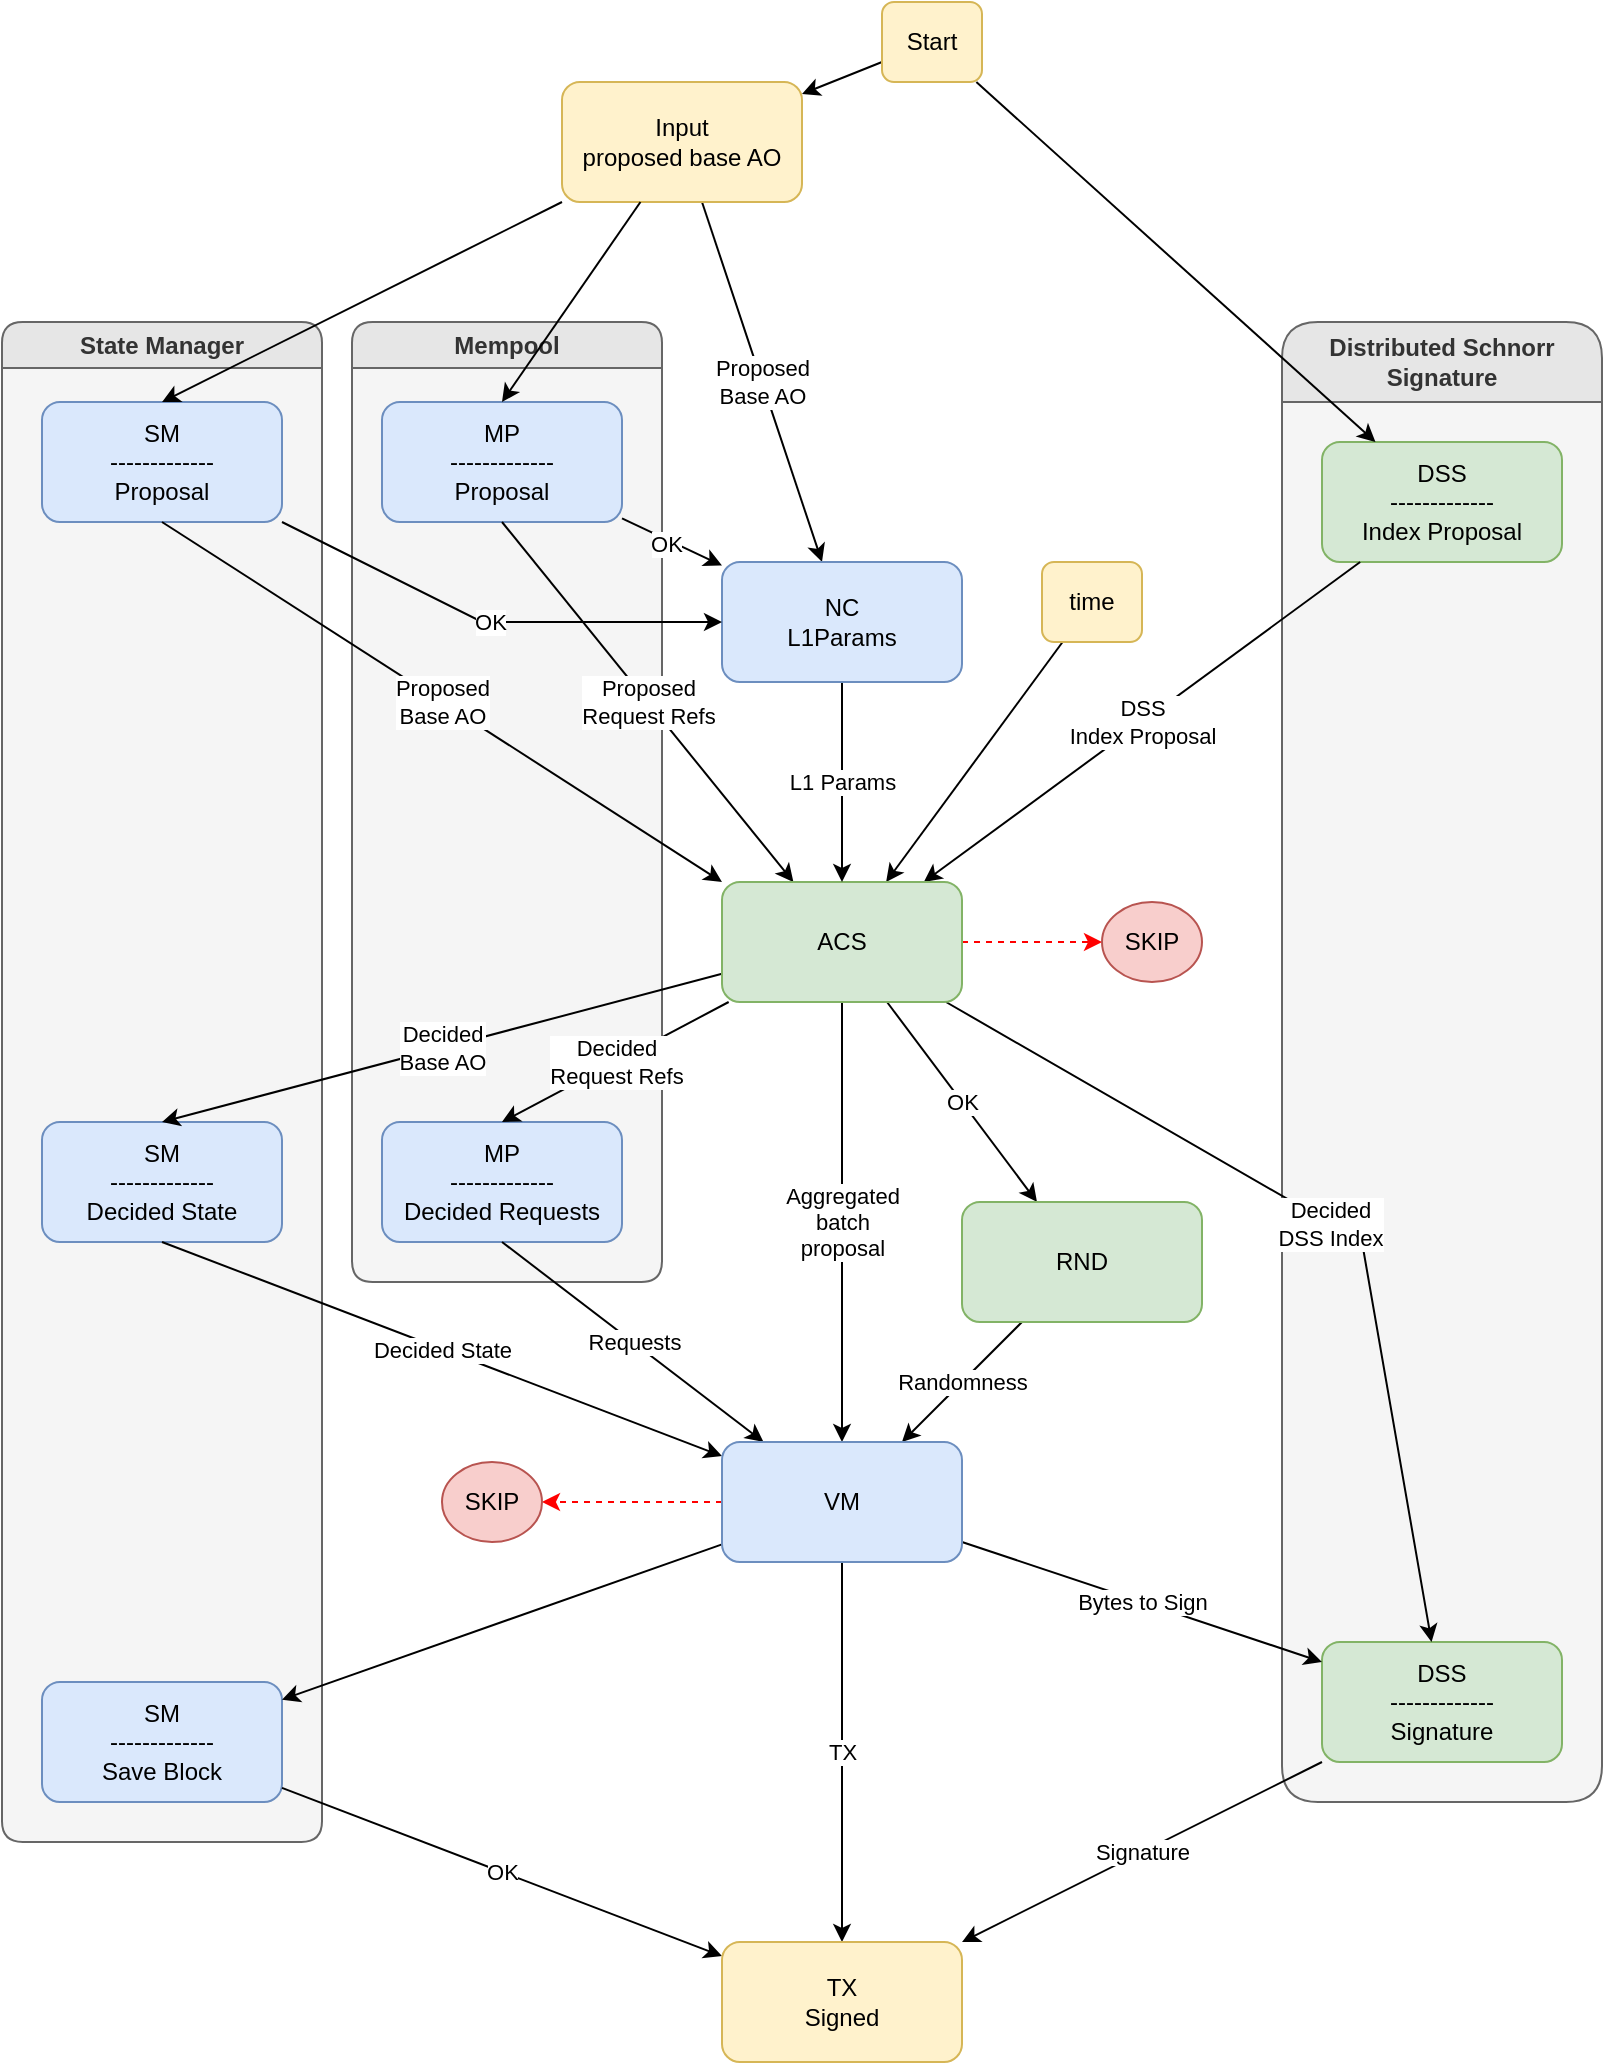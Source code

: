 <mxfile version="26.0.9">
  <diagram name="Page-1" id="pNQnKSParFSP3DwrbkP9">
    <mxGraphModel dx="1247" dy="730" grid="1" gridSize="10" guides="1" tooltips="1" connect="1" arrows="1" fold="1" page="1" pageScale="1" pageWidth="850" pageHeight="1100" math="0" shadow="0">
      <root>
        <mxCell id="0" />
        <mxCell id="1" parent="0" />
        <mxCell id="kPW5yxpvLzevhK9e9k9r-45" value="Distributed Schnorr Signature" style="swimlane;whiteSpace=wrap;html=1;fillColor=#E6E6E6;fontColor=#333333;strokeColor=#666666;rounded=1;swimlaneLine=1;shadow=0;glass=0;startSize=40;swimlaneFillColor=#F5F5F5;" vertex="1" parent="1">
          <mxGeometry x="680" y="200" width="160" height="740" as="geometry" />
        </mxCell>
        <mxCell id="kPW5yxpvLzevhK9e9k9r-5" value="DSS&lt;div&gt;-------------&lt;br&gt;&lt;div&gt;Index Proposal&lt;/div&gt;&lt;/div&gt;" style="rounded=1;whiteSpace=wrap;html=1;fillColor=#d5e8d4;strokeColor=#82b366;" vertex="1" parent="kPW5yxpvLzevhK9e9k9r-45">
          <mxGeometry x="20" y="60" width="120" height="60" as="geometry" />
        </mxCell>
        <mxCell id="kPW5yxpvLzevhK9e9k9r-31" value="DSS&lt;div&gt;-------------&lt;br&gt;&lt;div&gt;Signature&lt;/div&gt;&lt;/div&gt;" style="rounded=1;whiteSpace=wrap;html=1;fillColor=#d5e8d4;strokeColor=#82b366;" vertex="1" parent="kPW5yxpvLzevhK9e9k9r-45">
          <mxGeometry x="20" y="660" width="120" height="60" as="geometry" />
        </mxCell>
        <mxCell id="kPW5yxpvLzevhK9e9k9r-43" value="State Manager" style="swimlane;whiteSpace=wrap;html=1;fillColor=#E6E6E6;fontColor=#333333;strokeColor=#666666;swimlaneLine=1;rounded=1;shadow=0;glass=0;swimlaneFillColor=#F5F5F5;" vertex="1" parent="1">
          <mxGeometry x="40" y="200" width="160" height="760" as="geometry">
            <mxRectangle x="70" y="290" width="140" height="30" as="alternateBounds" />
          </mxGeometry>
        </mxCell>
        <mxCell id="kPW5yxpvLzevhK9e9k9r-2" value="SM&lt;div&gt;-------------&lt;br&gt;Proposal&lt;/div&gt;" style="rounded=1;whiteSpace=wrap;html=1;fillColor=#dae8fc;strokeColor=#6c8ebf;" vertex="1" parent="kPW5yxpvLzevhK9e9k9r-43">
          <mxGeometry x="20" y="40" width="120" height="60" as="geometry" />
        </mxCell>
        <mxCell id="kPW5yxpvLzevhK9e9k9r-20" value="SM&lt;div&gt;-------------&lt;br&gt;&lt;div&gt;Decided State&lt;/div&gt;&lt;/div&gt;" style="rounded=1;whiteSpace=wrap;html=1;fillColor=#dae8fc;strokeColor=#6c8ebf;" vertex="1" parent="kPW5yxpvLzevhK9e9k9r-43">
          <mxGeometry x="20" y="400" width="120" height="60" as="geometry" />
        </mxCell>
        <mxCell id="kPW5yxpvLzevhK9e9k9r-35" value="SM&lt;div&gt;-------------&lt;br&gt;&lt;div&gt;Save Block&lt;/div&gt;&lt;/div&gt;" style="rounded=1;whiteSpace=wrap;html=1;fillColor=#dae8fc;strokeColor=#6c8ebf;" vertex="1" parent="kPW5yxpvLzevhK9e9k9r-43">
          <mxGeometry x="20" y="680" width="120" height="60" as="geometry" />
        </mxCell>
        <mxCell id="kPW5yxpvLzevhK9e9k9r-44" value="Mempool" style="swimlane;whiteSpace=wrap;html=1;fillColor=#E6E6E6;fontColor=#333333;strokeColor=#666666;shadow=0;glass=0;swimlaneLine=1;rounded=1;swimlaneFillColor=#F5F5F5;" vertex="1" parent="1">
          <mxGeometry x="215" y="200" width="155" height="480" as="geometry" />
        </mxCell>
        <mxCell id="kPW5yxpvLzevhK9e9k9r-21" value="MP&lt;br&gt;-------------&lt;br&gt;&lt;div&gt;Decided Requests&lt;/div&gt;" style="rounded=1;whiteSpace=wrap;html=1;fillColor=#dae8fc;strokeColor=#6c8ebf;" vertex="1" parent="kPW5yxpvLzevhK9e9k9r-44">
          <mxGeometry x="15" y="400" width="120" height="60" as="geometry" />
        </mxCell>
        <mxCell id="kPW5yxpvLzevhK9e9k9r-3" value="MP&lt;div&gt;-------------&lt;br&gt;&lt;div&gt;Proposal&lt;/div&gt;&lt;/div&gt;" style="rounded=1;whiteSpace=wrap;html=1;fillColor=#dae8fc;strokeColor=#6c8ebf;" vertex="1" parent="kPW5yxpvLzevhK9e9k9r-44">
          <mxGeometry x="15" y="40" width="120" height="60" as="geometry" />
        </mxCell>
        <mxCell id="kPW5yxpvLzevhK9e9k9r-8" style="rounded=0;orthogonalLoop=1;jettySize=auto;html=1;entryX=0.5;entryY=0;entryDx=0;entryDy=0;" edge="1" parent="1" source="kPW5yxpvLzevhK9e9k9r-1" target="kPW5yxpvLzevhK9e9k9r-2">
          <mxGeometry relative="1" as="geometry">
            <Array as="points" />
          </mxGeometry>
        </mxCell>
        <mxCell id="kPW5yxpvLzevhK9e9k9r-47" value="Proposed&lt;br&gt;Base AO" style="rounded=0;orthogonalLoop=1;jettySize=auto;html=1;" edge="1" parent="1" source="kPW5yxpvLzevhK9e9k9r-1" target="kPW5yxpvLzevhK9e9k9r-46">
          <mxGeometry relative="1" as="geometry" />
        </mxCell>
        <mxCell id="kPW5yxpvLzevhK9e9k9r-1" value="Input&lt;div&gt;proposed base AO&lt;/div&gt;" style="rounded=1;whiteSpace=wrap;html=1;fillColor=#fff2cc;strokeColor=#d6b656;" vertex="1" parent="1">
          <mxGeometry x="320" y="80" width="120" height="60" as="geometry" />
        </mxCell>
        <mxCell id="kPW5yxpvLzevhK9e9k9r-11" value="Proposed&lt;br&gt;Base AO" style="rounded=0;orthogonalLoop=1;jettySize=auto;html=1;entryX=0;entryY=0;entryDx=0;entryDy=0;exitX=0.5;exitY=1;exitDx=0;exitDy=0;" edge="1" parent="1" source="kPW5yxpvLzevhK9e9k9r-2" target="kPW5yxpvLzevhK9e9k9r-6">
          <mxGeometry relative="1" as="geometry" />
        </mxCell>
        <mxCell id="kPW5yxpvLzevhK9e9k9r-12" value="Proposed&lt;div&gt;Request Refs&lt;/div&gt;" style="rounded=0;orthogonalLoop=1;jettySize=auto;html=1;exitX=0.5;exitY=1;exitDx=0;exitDy=0;" edge="1" parent="1" source="kPW5yxpvLzevhK9e9k9r-3" target="kPW5yxpvLzevhK9e9k9r-6">
          <mxGeometry relative="1" as="geometry" />
        </mxCell>
        <mxCell id="kPW5yxpvLzevhK9e9k9r-13" style="rounded=0;orthogonalLoop=1;jettySize=auto;html=1;" edge="1" parent="1" source="kPW5yxpvLzevhK9e9k9r-4" target="kPW5yxpvLzevhK9e9k9r-6">
          <mxGeometry relative="1" as="geometry" />
        </mxCell>
        <mxCell id="kPW5yxpvLzevhK9e9k9r-4" value="time" style="rounded=1;whiteSpace=wrap;html=1;fillColor=#fff2cc;strokeColor=#d6b656;" vertex="1" parent="1">
          <mxGeometry x="560" y="320" width="50" height="40" as="geometry" />
        </mxCell>
        <mxCell id="kPW5yxpvLzevhK9e9k9r-14" value="DSS&lt;div&gt;Index Proposal&lt;/div&gt;" style="rounded=0;orthogonalLoop=1;jettySize=auto;html=1;" edge="1" parent="1" source="kPW5yxpvLzevhK9e9k9r-5" target="kPW5yxpvLzevhK9e9k9r-6">
          <mxGeometry relative="1" as="geometry" />
        </mxCell>
        <mxCell id="kPW5yxpvLzevhK9e9k9r-19" style="rounded=0;orthogonalLoop=1;jettySize=auto;html=1;strokeColor=light-dark(#ff0000, #ededed);dashed=1;" edge="1" parent="1" source="kPW5yxpvLzevhK9e9k9r-6" target="kPW5yxpvLzevhK9e9k9r-18">
          <mxGeometry relative="1" as="geometry" />
        </mxCell>
        <mxCell id="kPW5yxpvLzevhK9e9k9r-26" value="Aggregated&lt;div&gt;batch&lt;/div&gt;&lt;div&gt;proposal&lt;/div&gt;" style="rounded=0;orthogonalLoop=1;jettySize=auto;html=1;horizontal=1;" edge="1" parent="1" source="kPW5yxpvLzevhK9e9k9r-6" target="kPW5yxpvLzevhK9e9k9r-23">
          <mxGeometry relative="1" as="geometry" />
        </mxCell>
        <mxCell id="kPW5yxpvLzevhK9e9k9r-27" value="Decided&lt;div&gt;Base AO&lt;/div&gt;" style="rounded=0;orthogonalLoop=1;jettySize=auto;html=1;entryX=0.5;entryY=0;entryDx=0;entryDy=0;" edge="1" parent="1" source="kPW5yxpvLzevhK9e9k9r-6" target="kPW5yxpvLzevhK9e9k9r-20">
          <mxGeometry relative="1" as="geometry" />
        </mxCell>
        <mxCell id="kPW5yxpvLzevhK9e9k9r-28" value="Decided&lt;div&gt;Request Refs&lt;/div&gt;" style="rounded=0;orthogonalLoop=1;jettySize=auto;html=1;entryX=0.5;entryY=0;entryDx=0;entryDy=0;" edge="1" parent="1" source="kPW5yxpvLzevhK9e9k9r-6" target="kPW5yxpvLzevhK9e9k9r-21">
          <mxGeometry relative="1" as="geometry" />
        </mxCell>
        <mxCell id="kPW5yxpvLzevhK9e9k9r-30" value="OK" style="rounded=0;orthogonalLoop=1;jettySize=auto;html=1;" edge="1" parent="1" source="kPW5yxpvLzevhK9e9k9r-6" target="kPW5yxpvLzevhK9e9k9r-22">
          <mxGeometry relative="1" as="geometry" />
        </mxCell>
        <mxCell id="kPW5yxpvLzevhK9e9k9r-32" value="Decided&lt;div&gt;DSS Index&lt;/div&gt;" style="rounded=0;orthogonalLoop=1;jettySize=auto;html=1;" edge="1" parent="1" source="kPW5yxpvLzevhK9e9k9r-6" target="kPW5yxpvLzevhK9e9k9r-31">
          <mxGeometry relative="1" as="geometry">
            <Array as="points">
              <mxPoint x="720" y="660" />
            </Array>
          </mxGeometry>
        </mxCell>
        <mxCell id="kPW5yxpvLzevhK9e9k9r-6" value="ACS" style="rounded=1;whiteSpace=wrap;html=1;fillColor=#d5e8d4;strokeColor=#82b366;" vertex="1" parent="1">
          <mxGeometry x="400" y="480" width="120" height="60" as="geometry" />
        </mxCell>
        <mxCell id="kPW5yxpvLzevhK9e9k9r-7" value="" style="endArrow=classic;html=1;rounded=0;entryX=0.5;entryY=0;entryDx=0;entryDy=0;" edge="1" parent="1" source="kPW5yxpvLzevhK9e9k9r-1" target="kPW5yxpvLzevhK9e9k9r-3">
          <mxGeometry width="50" height="50" relative="1" as="geometry">
            <mxPoint x="450" y="300" as="sourcePoint" />
            <mxPoint x="500" y="250" as="targetPoint" />
          </mxGeometry>
        </mxCell>
        <mxCell id="kPW5yxpvLzevhK9e9k9r-16" style="rounded=0;orthogonalLoop=1;jettySize=auto;html=1;" edge="1" parent="1" source="kPW5yxpvLzevhK9e9k9r-15" target="kPW5yxpvLzevhK9e9k9r-5">
          <mxGeometry relative="1" as="geometry">
            <Array as="points" />
          </mxGeometry>
        </mxCell>
        <mxCell id="kPW5yxpvLzevhK9e9k9r-17" style="rounded=0;orthogonalLoop=1;jettySize=auto;html=1;" edge="1" parent="1" source="kPW5yxpvLzevhK9e9k9r-15" target="kPW5yxpvLzevhK9e9k9r-1">
          <mxGeometry relative="1" as="geometry" />
        </mxCell>
        <mxCell id="kPW5yxpvLzevhK9e9k9r-15" value="Start" style="rounded=1;whiteSpace=wrap;html=1;glass=0;fillColor=#fff2cc;strokeColor=#d6b656;" vertex="1" parent="1">
          <mxGeometry x="480" y="40" width="50" height="40" as="geometry" />
        </mxCell>
        <mxCell id="kPW5yxpvLzevhK9e9k9r-18" value="SKIP" style="ellipse;whiteSpace=wrap;html=1;strokeColor=#b85450;fillColor=#f8cecc;" vertex="1" parent="1">
          <mxGeometry x="590" y="490" width="50" height="40" as="geometry" />
        </mxCell>
        <mxCell id="kPW5yxpvLzevhK9e9k9r-25" value="Decided State" style="rounded=0;orthogonalLoop=1;jettySize=auto;html=1;exitX=0.5;exitY=1;exitDx=0;exitDy=0;" edge="1" parent="1" source="kPW5yxpvLzevhK9e9k9r-20" target="kPW5yxpvLzevhK9e9k9r-23">
          <mxGeometry relative="1" as="geometry" />
        </mxCell>
        <mxCell id="kPW5yxpvLzevhK9e9k9r-24" value="Requests" style="rounded=0;orthogonalLoop=1;jettySize=auto;html=1;exitX=0.5;exitY=1;exitDx=0;exitDy=0;" edge="1" parent="1" source="kPW5yxpvLzevhK9e9k9r-21" target="kPW5yxpvLzevhK9e9k9r-23">
          <mxGeometry relative="1" as="geometry" />
        </mxCell>
        <mxCell id="kPW5yxpvLzevhK9e9k9r-34" value="Randomness" style="rounded=0;orthogonalLoop=1;jettySize=auto;html=1;" edge="1" parent="1" source="kPW5yxpvLzevhK9e9k9r-22" target="kPW5yxpvLzevhK9e9k9r-23">
          <mxGeometry relative="1" as="geometry" />
        </mxCell>
        <mxCell id="kPW5yxpvLzevhK9e9k9r-22" value="RND" style="rounded=1;whiteSpace=wrap;html=1;fillColor=#d5e8d4;strokeColor=#82b366;" vertex="1" parent="1">
          <mxGeometry x="520" y="640" width="120" height="60" as="geometry" />
        </mxCell>
        <mxCell id="kPW5yxpvLzevhK9e9k9r-33" value="Bytes to Sign" style="rounded=0;orthogonalLoop=1;jettySize=auto;html=1;" edge="1" parent="1" source="kPW5yxpvLzevhK9e9k9r-23" target="kPW5yxpvLzevhK9e9k9r-31">
          <mxGeometry relative="1" as="geometry" />
        </mxCell>
        <mxCell id="kPW5yxpvLzevhK9e9k9r-39" value="TX" style="rounded=0;orthogonalLoop=1;jettySize=auto;html=1;" edge="1" parent="1" source="kPW5yxpvLzevhK9e9k9r-23" target="kPW5yxpvLzevhK9e9k9r-36">
          <mxGeometry relative="1" as="geometry" />
        </mxCell>
        <mxCell id="kPW5yxpvLzevhK9e9k9r-40" style="rounded=0;orthogonalLoop=1;jettySize=auto;html=1;" edge="1" parent="1" source="kPW5yxpvLzevhK9e9k9r-23" target="kPW5yxpvLzevhK9e9k9r-35">
          <mxGeometry relative="1" as="geometry" />
        </mxCell>
        <mxCell id="kPW5yxpvLzevhK9e9k9r-42" style="rounded=0;orthogonalLoop=1;jettySize=auto;html=1;strokeColor=light-dark(#ff0000, #ededed);dashed=1;" edge="1" parent="1" source="kPW5yxpvLzevhK9e9k9r-23" target="kPW5yxpvLzevhK9e9k9r-41">
          <mxGeometry relative="1" as="geometry" />
        </mxCell>
        <mxCell id="kPW5yxpvLzevhK9e9k9r-23" value="VM" style="rounded=1;whiteSpace=wrap;html=1;fillColor=#dae8fc;strokeColor=#6c8ebf;" vertex="1" parent="1">
          <mxGeometry x="400" y="760" width="120" height="60" as="geometry" />
        </mxCell>
        <mxCell id="kPW5yxpvLzevhK9e9k9r-38" value="Signature" style="rounded=0;orthogonalLoop=1;jettySize=auto;html=1;" edge="1" parent="1" source="kPW5yxpvLzevhK9e9k9r-31" target="kPW5yxpvLzevhK9e9k9r-36">
          <mxGeometry relative="1" as="geometry" />
        </mxCell>
        <mxCell id="kPW5yxpvLzevhK9e9k9r-37" value="OK" style="rounded=0;orthogonalLoop=1;jettySize=auto;html=1;" edge="1" parent="1" source="kPW5yxpvLzevhK9e9k9r-35" target="kPW5yxpvLzevhK9e9k9r-36">
          <mxGeometry relative="1" as="geometry" />
        </mxCell>
        <mxCell id="kPW5yxpvLzevhK9e9k9r-36" value="TX&lt;div&gt;Signed&lt;/div&gt;" style="rounded=1;whiteSpace=wrap;html=1;fillColor=#fff2cc;strokeColor=#d6b656;" vertex="1" parent="1">
          <mxGeometry x="400" y="1010" width="120" height="60" as="geometry" />
        </mxCell>
        <mxCell id="kPW5yxpvLzevhK9e9k9r-41" value="SKIP" style="ellipse;whiteSpace=wrap;html=1;strokeColor=#b85450;fillColor=#f8cecc;" vertex="1" parent="1">
          <mxGeometry x="260" y="770" width="50" height="40" as="geometry" />
        </mxCell>
        <mxCell id="kPW5yxpvLzevhK9e9k9r-51" value="L1 Params" style="rounded=0;orthogonalLoop=1;jettySize=auto;html=1;" edge="1" parent="1" source="kPW5yxpvLzevhK9e9k9r-46" target="kPW5yxpvLzevhK9e9k9r-6">
          <mxGeometry relative="1" as="geometry" />
        </mxCell>
        <mxCell id="kPW5yxpvLzevhK9e9k9r-46" value="NC&lt;div&gt;L1Params&lt;/div&gt;" style="rounded=1;whiteSpace=wrap;html=1;fillColor=#dae8fc;strokeColor=#6c8ebf;" vertex="1" parent="1">
          <mxGeometry x="400" y="320" width="120" height="60" as="geometry" />
        </mxCell>
        <mxCell id="kPW5yxpvLzevhK9e9k9r-48" style="rounded=0;orthogonalLoop=1;jettySize=auto;html=1;" edge="1" parent="1" source="kPW5yxpvLzevhK9e9k9r-3" target="kPW5yxpvLzevhK9e9k9r-46">
          <mxGeometry relative="1" as="geometry" />
        </mxCell>
        <mxCell id="kPW5yxpvLzevhK9e9k9r-49" value="OK" style="edgeLabel;html=1;align=center;verticalAlign=middle;resizable=0;points=[];" vertex="1" connectable="0" parent="kPW5yxpvLzevhK9e9k9r-48">
          <mxGeometry x="-0.103" y="-2" relative="1" as="geometry">
            <mxPoint as="offset" />
          </mxGeometry>
        </mxCell>
        <mxCell id="kPW5yxpvLzevhK9e9k9r-50" value="OK" style="rounded=0;orthogonalLoop=1;jettySize=auto;html=1;" edge="1" parent="1" source="kPW5yxpvLzevhK9e9k9r-2" target="kPW5yxpvLzevhK9e9k9r-46">
          <mxGeometry relative="1" as="geometry">
            <Array as="points">
              <mxPoint x="280" y="350" />
            </Array>
          </mxGeometry>
        </mxCell>
      </root>
    </mxGraphModel>
  </diagram>
</mxfile>
